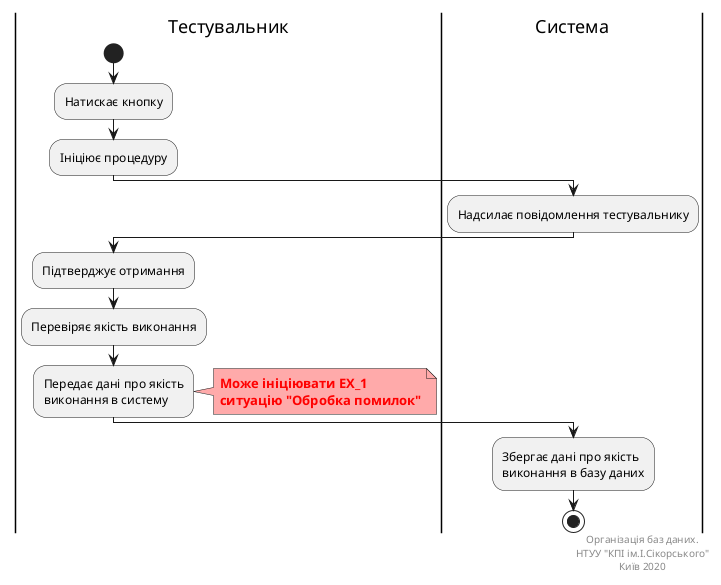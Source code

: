 @startuml handleResult


|Тестувальник|
start
:Натискає кнопку;
:Ініціює процедуру;

|Система|
:Надсилає повідомлення тестувальнику;

|Тестувальник|
:Підтверджує отримання;
:Перевіряє якість виконання;
:Передає дані про якість
виконання в систему;
note right #ffaaaa
<font color=red><b>Може ініціювати EX_1
<font color=red><b>ситуацію "Обробка помилок"
end note

|Система|
:Збергає дані про якість
виконання в базу даних;
stop

right footer
Організація баз даних.
НТУУ "КПІ ім.І.Сікорського"
Київ 2020 
end footer
@enduml

